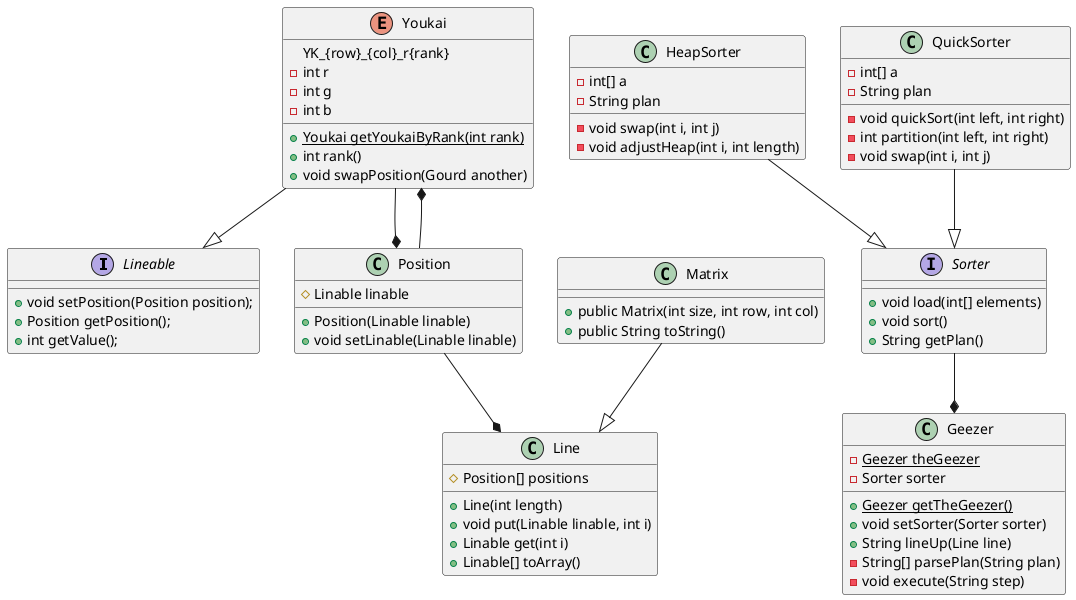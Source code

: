 @startuml classes

interface Lineable {
    +void setPosition(Position position);
    +Position getPosition();
    +int getValue();
}

enum Youkai {
    YK_{row}_{col}_r{rank}
    -int r
    -int g
    -int b

    {static} +Youkai getYoukaiByRank(int rank)
    +int rank()
    +void swapPosition(Gourd another)
}

class Line {
    #Position[] positions
    +Line(int length)
    +void put(Linable linable, int i)
    +Linable get(int i)
    +Linable[] toArray()
}

class Position {
    #Linable linable
    +Position(Linable linable)
    +void setLinable(Linable linable)
}

class Matrix {
    +public Matrix(int size, int row, int col)
    +public String toString()
}

class Geezer {
    {static}-Geezer theGeezer
    {static}+Geezer getTheGeezer()
    -Sorter sorter
    +void setSorter(Sorter sorter)
    +String lineUp(Line line)
    -String[] parsePlan(String plan)
    -void execute(String step)
}

interface Sorter {
    +void load(int[] elements)
    +void sort()
    +String getPlan()
}

class HeapSorter {
    -int[] a
    -String plan
    -void swap(int i, int j)
    -void adjustHeap(int i, int length)
}

class QuickSorter {
    -int[] a
    -String plan
    -void quickSort(int left, int right)
    -int partition(int left, int right)
    -void swap(int i, int j)
}

Youkai --|> Lineable
Position --* Youkai
Youkai --* Position
Position --* Line
Sorter --* Geezer
HeapSorter --|> Sorter
QuickSorter --|> Sorter
Matrix --|> Line

@enduml